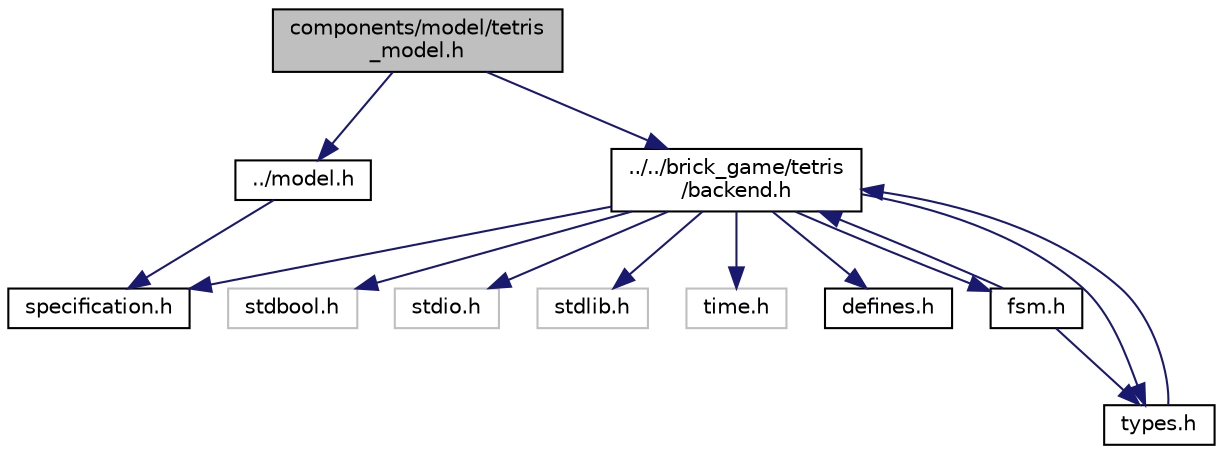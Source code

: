 digraph "components/model/tetris_model.h"
{
 // LATEX_PDF_SIZE
  edge [fontname="Helvetica",fontsize="10",labelfontname="Helvetica",labelfontsize="10"];
  node [fontname="Helvetica",fontsize="10",shape=record];
  Node1 [label="components/model/tetris\l_model.h",height=0.2,width=0.4,color="black", fillcolor="grey75", style="filled", fontcolor="black",tooltip="Заголовочный файл класса TetrisModel."];
  Node1 -> Node2 [color="midnightblue",fontsize="10",style="solid",fontname="Helvetica"];
  Node2 [label="../model.h",height=0.2,width=0.4,color="black", fillcolor="white", style="filled",URL="$model_8h_source.html",tooltip=" "];
  Node2 -> Node3 [color="midnightblue",fontsize="10",style="solid",fontname="Helvetica"];
  Node3 [label="specification.h",height=0.2,width=0.4,color="black", fillcolor="white", style="filled",URL="$specification_8h.html",tooltip="Заголовочный файл с общими типами для игр."];
  Node1 -> Node4 [color="midnightblue",fontsize="10",style="solid",fontname="Helvetica"];
  Node4 [label="../../brick_game/tetris\l/backend.h",height=0.2,width=0.4,color="black", fillcolor="white", style="filled",URL="$backend_8h.html",tooltip="Заголовочный файл основных функций тетриса."];
  Node4 -> Node5 [color="midnightblue",fontsize="10",style="solid",fontname="Helvetica"];
  Node5 [label="stdbool.h",height=0.2,width=0.4,color="grey75", fillcolor="white", style="filled",tooltip=" "];
  Node4 -> Node6 [color="midnightblue",fontsize="10",style="solid",fontname="Helvetica"];
  Node6 [label="stdio.h",height=0.2,width=0.4,color="grey75", fillcolor="white", style="filled",tooltip=" "];
  Node4 -> Node7 [color="midnightblue",fontsize="10",style="solid",fontname="Helvetica"];
  Node7 [label="stdlib.h",height=0.2,width=0.4,color="grey75", fillcolor="white", style="filled",tooltip=" "];
  Node4 -> Node8 [color="midnightblue",fontsize="10",style="solid",fontname="Helvetica"];
  Node8 [label="time.h",height=0.2,width=0.4,color="grey75", fillcolor="white", style="filled",tooltip=" "];
  Node4 -> Node3 [color="midnightblue",fontsize="10",style="solid",fontname="Helvetica"];
  Node4 -> Node9 [color="midnightblue",fontsize="10",style="solid",fontname="Helvetica"];
  Node9 [label="defines.h",height=0.2,width=0.4,color="black", fillcolor="white", style="filled",URL="$defines_8h.html",tooltip="Заголовочный файл с параметрами тетриса."];
  Node4 -> Node10 [color="midnightblue",fontsize="10",style="solid",fontname="Helvetica"];
  Node10 [label="fsm.h",height=0.2,width=0.4,color="black", fillcolor="white", style="filled",URL="$fsm_8h.html",tooltip="Заголовочный файл функций конечного автомата тетриса."];
  Node10 -> Node4 [color="midnightblue",fontsize="10",style="solid",fontname="Helvetica"];
  Node10 -> Node11 [color="midnightblue",fontsize="10",style="solid",fontname="Helvetica"];
  Node11 [label="types.h",height=0.2,width=0.4,color="black", fillcolor="white", style="filled",URL="$tetris_2types_8h.html",tooltip="Заголовочный файл с типами тетриса."];
  Node11 -> Node4 [color="midnightblue",fontsize="10",style="solid",fontname="Helvetica"];
  Node4 -> Node11 [color="midnightblue",fontsize="10",style="solid",fontname="Helvetica"];
}
